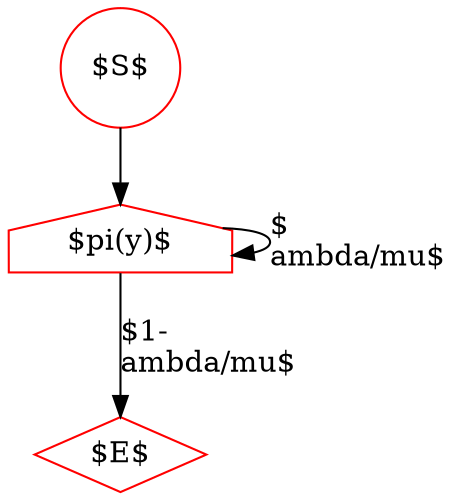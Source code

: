 digraph G {
    S [label="$S$", shape=circle, color=red];
    E [label="$E$", shape=diamond, color=red];

    I [label="$\pi(y)$", shape=house, color=red];

S->I;
I->I [label="$\lambda/\mu$"];
I->E [label="$1-\lambda/\mu$"];


}
